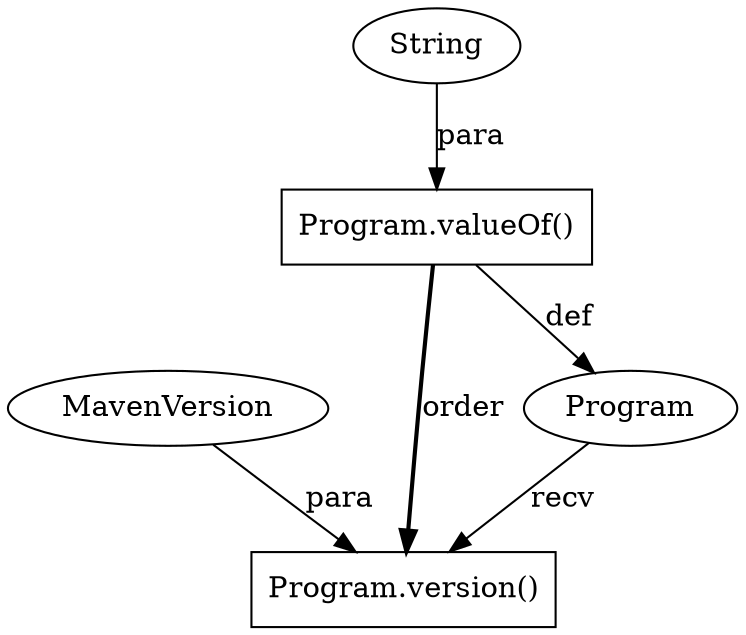 digraph "AUG" {

  1 [ label="Program.version()" shape="box" ];
  2 [ label="MavenVersion" shape="ellipse" ];
  3 [ label="Program" shape="ellipse" ];
  4 [ label="Program.valueOf()" shape="box" ];
  5 [ label="String" shape="ellipse" ];
  2 -> 1 [ label="para" style="solid" ];
  3 -> 1 [ label="recv" style="solid" ];
  4 -> 1 [ label="order" style="bold" ];
  4 -> 3 [ label="def" style="solid" ];
  5 -> 4 [ label="para" style="solid" ];
}
